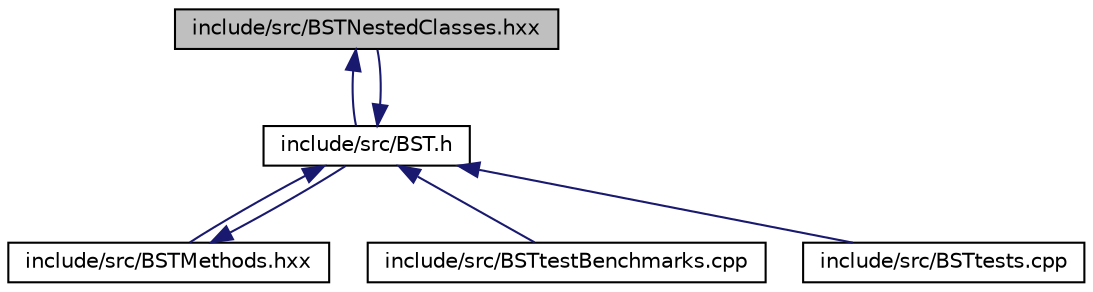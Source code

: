 digraph "include/src/BSTNestedClasses.hxx"
{
  edge [fontname="Helvetica",fontsize="10",labelfontname="Helvetica",labelfontsize="10"];
  node [fontname="Helvetica",fontsize="10",shape=record];
  Node6 [label="include/src/BSTNestedClasses.hxx",height=0.2,width=0.4,color="black", fillcolor="grey75", style="filled", fontcolor="black"];
  Node6 -> Node7 [dir="back",color="midnightblue",fontsize="10",style="solid",fontname="Helvetica"];
  Node7 [label="include/src/BST.h",height=0.2,width=0.4,color="black", fillcolor="white", style="filled",URL="$BST_8h_source.html"];
  Node7 -> Node6 [dir="back",color="midnightblue",fontsize="10",style="solid",fontname="Helvetica"];
  Node7 -> Node8 [dir="back",color="midnightblue",fontsize="10",style="solid",fontname="Helvetica"];
  Node8 [label="include/src/BSTMethods.hxx",height=0.2,width=0.4,color="black", fillcolor="white", style="filled",URL="$BSTMethods_8hxx.html",tooltip="Header containing method definitions for the BST class. "];
  Node8 -> Node7 [dir="back",color="midnightblue",fontsize="10",style="solid",fontname="Helvetica"];
  Node7 -> Node9 [dir="back",color="midnightblue",fontsize="10",style="solid",fontname="Helvetica"];
  Node9 [label="include/src/BSTtestBenchmarks.cpp",height=0.2,width=0.4,color="black", fillcolor="white", style="filled",URL="$BSTtestBenchmarks_8cpp.html",tooltip="Source file to perform Benchmark on the BinarySearchTree class. "];
  Node7 -> Node10 [dir="back",color="midnightblue",fontsize="10",style="solid",fontname="Helvetica"];
  Node10 [label="include/src/BSTtests.cpp",height=0.2,width=0.4,color="black", fillcolor="white", style="filled",URL="$BSTtests_8cpp.html",tooltip="Source file to perform various tests on the BST class. "];
}
